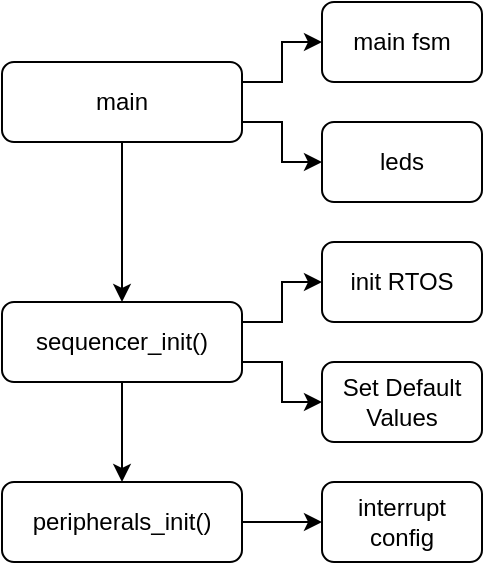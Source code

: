 <mxfile version="16.1.2" type="device"><diagram id="-0p0g-e46QVydHU0Ra-S" name="Page-1"><mxGraphModel dx="622" dy="578" grid="1" gridSize="10" guides="1" tooltips="1" connect="1" arrows="1" fold="1" page="1" pageScale="1" pageWidth="1169" pageHeight="827" math="0" shadow="0"><root><mxCell id="0"/><mxCell id="1" parent="0"/><mxCell id="c3UzkeCpmd6P_IRxrZD9-7" style="edgeStyle=orthogonalEdgeStyle;rounded=0;orthogonalLoop=1;jettySize=auto;html=1;exitX=1;exitY=0.75;exitDx=0;exitDy=0;" edge="1" parent="1" source="c3UzkeCpmd6P_IRxrZD9-1" target="c3UzkeCpmd6P_IRxrZD9-6"><mxGeometry relative="1" as="geometry"/></mxCell><mxCell id="c3UzkeCpmd6P_IRxrZD9-8" style="edgeStyle=orthogonalEdgeStyle;rounded=0;orthogonalLoop=1;jettySize=auto;html=1;exitX=1;exitY=0.25;exitDx=0;exitDy=0;entryX=0;entryY=0.5;entryDx=0;entryDy=0;" edge="1" parent="1" source="c3UzkeCpmd6P_IRxrZD9-1" target="c3UzkeCpmd6P_IRxrZD9-4"><mxGeometry relative="1" as="geometry"/></mxCell><mxCell id="c3UzkeCpmd6P_IRxrZD9-9" style="edgeStyle=orthogonalEdgeStyle;rounded=0;orthogonalLoop=1;jettySize=auto;html=1;exitX=0.5;exitY=1;exitDx=0;exitDy=0;entryX=0.5;entryY=0;entryDx=0;entryDy=0;" edge="1" parent="1" source="c3UzkeCpmd6P_IRxrZD9-1" target="c3UzkeCpmd6P_IRxrZD9-3"><mxGeometry relative="1" as="geometry"/></mxCell><mxCell id="c3UzkeCpmd6P_IRxrZD9-1" value="main" style="rounded=1;whiteSpace=wrap;html=1;" vertex="1" parent="1"><mxGeometry x="40" y="40" width="120" height="40" as="geometry"/></mxCell><mxCell id="c3UzkeCpmd6P_IRxrZD9-13" style="edgeStyle=orthogonalEdgeStyle;rounded=0;orthogonalLoop=1;jettySize=auto;html=1;entryX=0.5;entryY=0;entryDx=0;entryDy=0;" edge="1" parent="1" source="c3UzkeCpmd6P_IRxrZD9-3" target="c3UzkeCpmd6P_IRxrZD9-11"><mxGeometry relative="1" as="geometry"/></mxCell><mxCell id="c3UzkeCpmd6P_IRxrZD9-19" style="edgeStyle=orthogonalEdgeStyle;rounded=0;orthogonalLoop=1;jettySize=auto;html=1;exitX=1;exitY=0.25;exitDx=0;exitDy=0;entryX=0;entryY=0.5;entryDx=0;entryDy=0;" edge="1" parent="1" source="c3UzkeCpmd6P_IRxrZD9-3" target="c3UzkeCpmd6P_IRxrZD9-18"><mxGeometry relative="1" as="geometry"/></mxCell><mxCell id="c3UzkeCpmd6P_IRxrZD9-20" style="edgeStyle=orthogonalEdgeStyle;rounded=0;orthogonalLoop=1;jettySize=auto;html=1;exitX=1;exitY=0.75;exitDx=0;exitDy=0;entryX=0;entryY=0.5;entryDx=0;entryDy=0;" edge="1" parent="1" source="c3UzkeCpmd6P_IRxrZD9-3" target="c3UzkeCpmd6P_IRxrZD9-15"><mxGeometry relative="1" as="geometry"/></mxCell><mxCell id="c3UzkeCpmd6P_IRxrZD9-3" value="sequencer_init()" style="rounded=1;whiteSpace=wrap;html=1;" vertex="1" parent="1"><mxGeometry x="40" y="160" width="120" height="40" as="geometry"/></mxCell><mxCell id="c3UzkeCpmd6P_IRxrZD9-4" value="main fsm" style="rounded=1;whiteSpace=wrap;html=1;" vertex="1" parent="1"><mxGeometry x="200" y="10" width="80" height="40" as="geometry"/></mxCell><mxCell id="c3UzkeCpmd6P_IRxrZD9-6" value="leds" style="rounded=1;whiteSpace=wrap;html=1;" vertex="1" parent="1"><mxGeometry x="200" y="70" width="80" height="40" as="geometry"/></mxCell><mxCell id="c3UzkeCpmd6P_IRxrZD9-16" style="edgeStyle=orthogonalEdgeStyle;rounded=0;orthogonalLoop=1;jettySize=auto;html=1;exitX=1;exitY=0.5;exitDx=0;exitDy=0;entryX=0;entryY=0.5;entryDx=0;entryDy=0;" edge="1" parent="1" source="c3UzkeCpmd6P_IRxrZD9-11" target="c3UzkeCpmd6P_IRxrZD9-14"><mxGeometry relative="1" as="geometry"/></mxCell><mxCell id="c3UzkeCpmd6P_IRxrZD9-11" value="peripherals_init()" style="rounded=1;whiteSpace=wrap;html=1;" vertex="1" parent="1"><mxGeometry x="40" y="250" width="120" height="40" as="geometry"/></mxCell><mxCell id="c3UzkeCpmd6P_IRxrZD9-14" value="interrupt&lt;br&gt;config" style="rounded=1;whiteSpace=wrap;html=1;" vertex="1" parent="1"><mxGeometry x="200" y="250" width="80" height="40" as="geometry"/></mxCell><mxCell id="c3UzkeCpmd6P_IRxrZD9-15" value="Set Default Values" style="rounded=1;whiteSpace=wrap;html=1;" vertex="1" parent="1"><mxGeometry x="200" y="190" width="80" height="40" as="geometry"/></mxCell><mxCell id="c3UzkeCpmd6P_IRxrZD9-18" value="init RTOS" style="rounded=1;whiteSpace=wrap;html=1;" vertex="1" parent="1"><mxGeometry x="200" y="130" width="80" height="40" as="geometry"/></mxCell></root></mxGraphModel></diagram></mxfile>